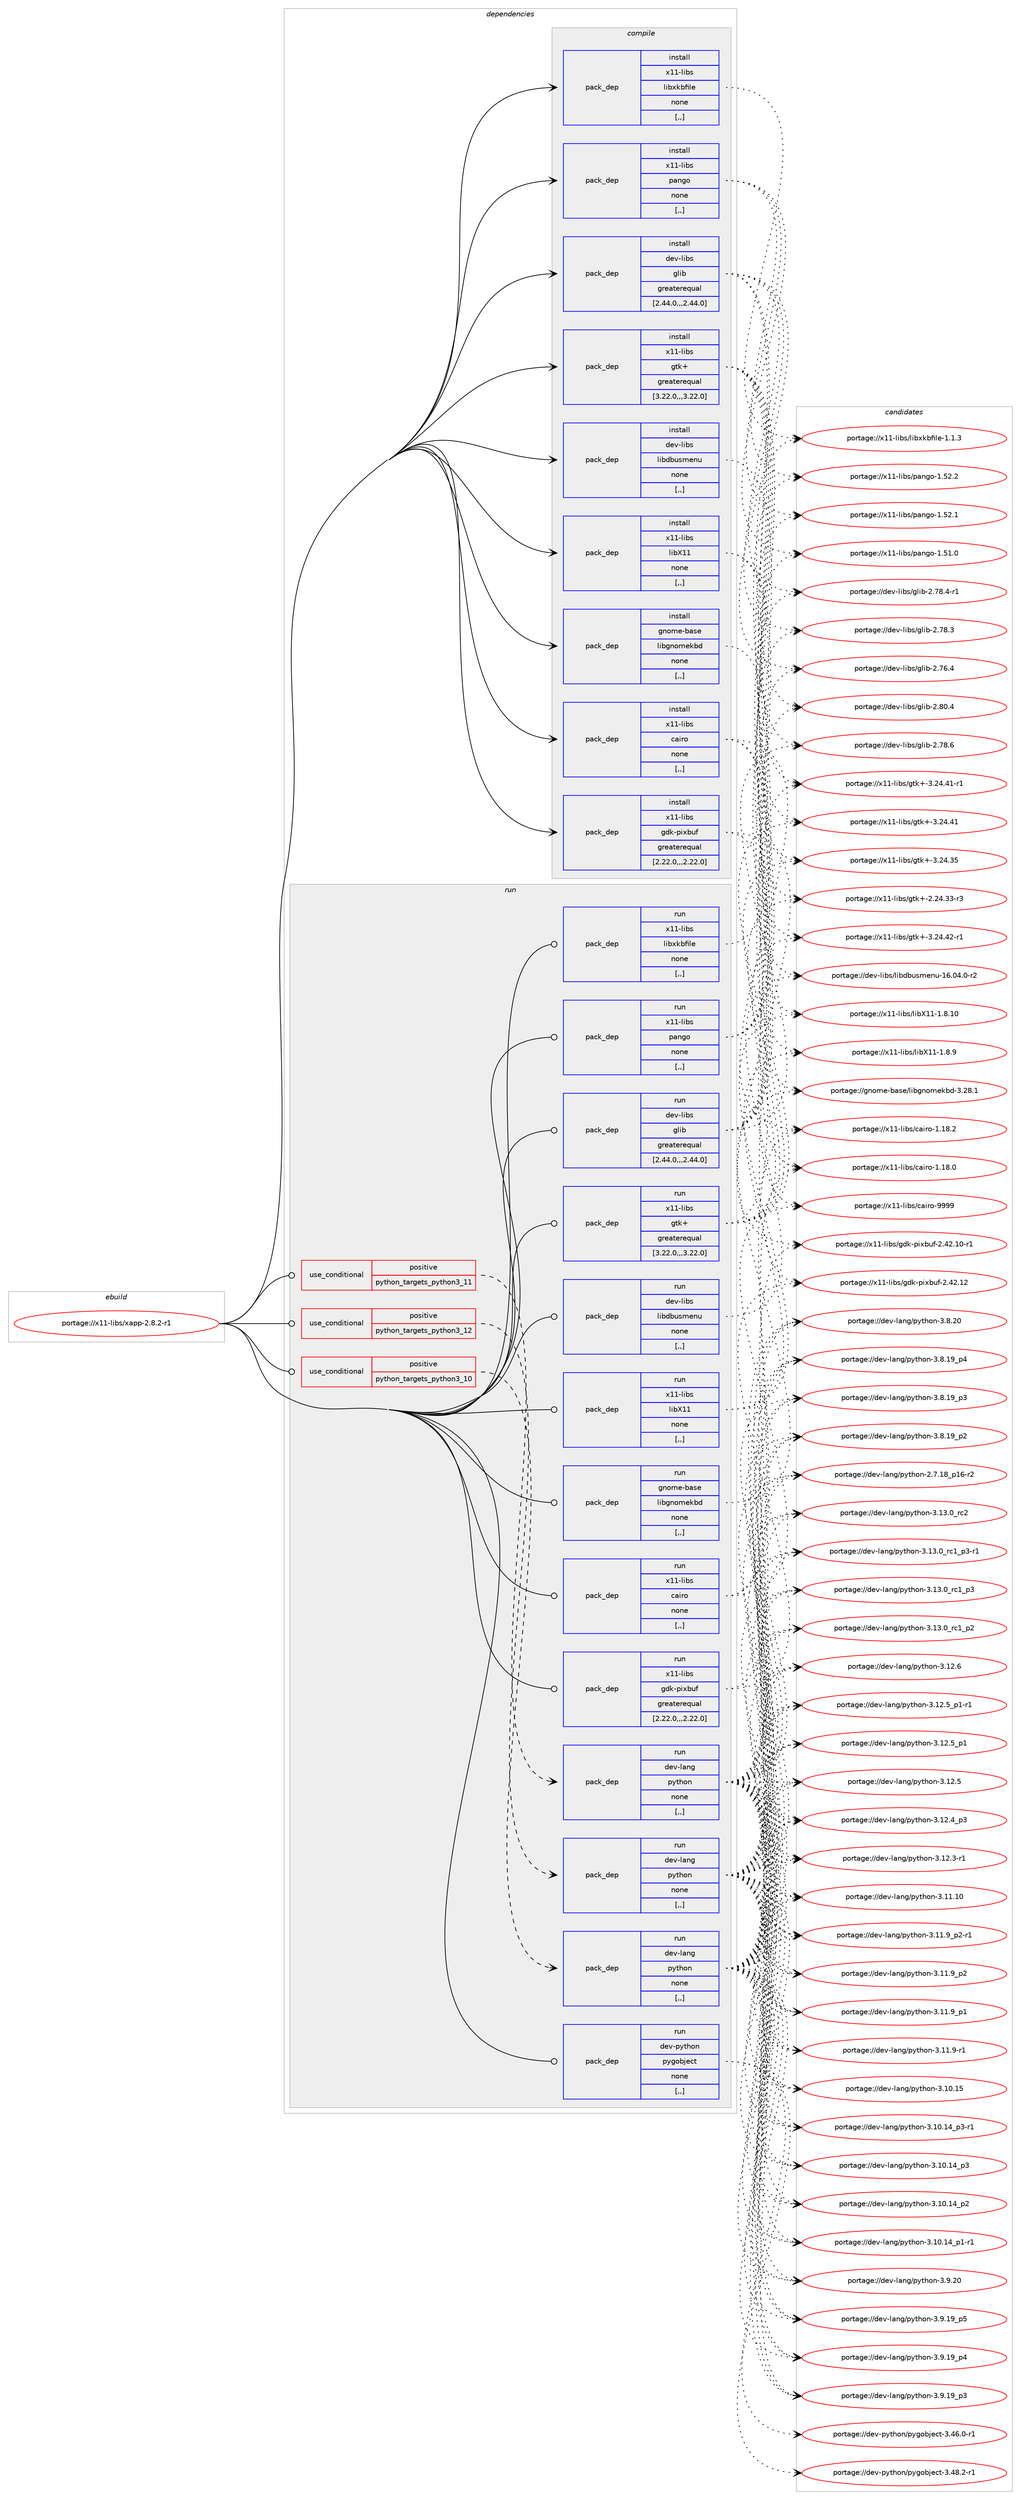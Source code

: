 digraph prolog {

# *************
# Graph options
# *************

newrank=true;
concentrate=true;
compound=true;
graph [rankdir=LR,fontname=Helvetica,fontsize=10,ranksep=1.5];#, ranksep=2.5, nodesep=0.2];
edge  [arrowhead=vee];
node  [fontname=Helvetica,fontsize=10];

# **********
# The ebuild
# **********

subgraph cluster_leftcol {
color=gray;
label=<<i>ebuild</i>>;
id [label="portage://x11-libs/xapp-2.8.2-r1", color=red, width=4, href="../x11-libs/xapp-2.8.2-r1.svg"];
}

# ****************
# The dependencies
# ****************

subgraph cluster_midcol {
color=gray;
label=<<i>dependencies</i>>;
subgraph cluster_compile {
fillcolor="#eeeeee";
style=filled;
label=<<i>compile</i>>;
subgraph pack707937 {
dependency971801 [label=<<TABLE BORDER="0" CELLBORDER="1" CELLSPACING="0" CELLPADDING="4" WIDTH="220"><TR><TD ROWSPAN="6" CELLPADDING="30">pack_dep</TD></TR><TR><TD WIDTH="110">install</TD></TR><TR><TD>dev-libs</TD></TR><TR><TD>glib</TD></TR><TR><TD>greaterequal</TD></TR><TR><TD>[2.44.0,,,2.44.0]</TD></TR></TABLE>>, shape=none, color=blue];
}
id:e -> dependency971801:w [weight=20,style="solid",arrowhead="vee"];
subgraph pack707938 {
dependency971802 [label=<<TABLE BORDER="0" CELLBORDER="1" CELLSPACING="0" CELLPADDING="4" WIDTH="220"><TR><TD ROWSPAN="6" CELLPADDING="30">pack_dep</TD></TR><TR><TD WIDTH="110">install</TD></TR><TR><TD>dev-libs</TD></TR><TR><TD>libdbusmenu</TD></TR><TR><TD>none</TD></TR><TR><TD>[,,]</TD></TR></TABLE>>, shape=none, color=blue];
}
id:e -> dependency971802:w [weight=20,style="solid",arrowhead="vee"];
subgraph pack707939 {
dependency971803 [label=<<TABLE BORDER="0" CELLBORDER="1" CELLSPACING="0" CELLPADDING="4" WIDTH="220"><TR><TD ROWSPAN="6" CELLPADDING="30">pack_dep</TD></TR><TR><TD WIDTH="110">install</TD></TR><TR><TD>gnome-base</TD></TR><TR><TD>libgnomekbd</TD></TR><TR><TD>none</TD></TR><TR><TD>[,,]</TD></TR></TABLE>>, shape=none, color=blue];
}
id:e -> dependency971803:w [weight=20,style="solid",arrowhead="vee"];
subgraph pack707940 {
dependency971804 [label=<<TABLE BORDER="0" CELLBORDER="1" CELLSPACING="0" CELLPADDING="4" WIDTH="220"><TR><TD ROWSPAN="6" CELLPADDING="30">pack_dep</TD></TR><TR><TD WIDTH="110">install</TD></TR><TR><TD>x11-libs</TD></TR><TR><TD>cairo</TD></TR><TR><TD>none</TD></TR><TR><TD>[,,]</TD></TR></TABLE>>, shape=none, color=blue];
}
id:e -> dependency971804:w [weight=20,style="solid",arrowhead="vee"];
subgraph pack707941 {
dependency971805 [label=<<TABLE BORDER="0" CELLBORDER="1" CELLSPACING="0" CELLPADDING="4" WIDTH="220"><TR><TD ROWSPAN="6" CELLPADDING="30">pack_dep</TD></TR><TR><TD WIDTH="110">install</TD></TR><TR><TD>x11-libs</TD></TR><TR><TD>gdk-pixbuf</TD></TR><TR><TD>greaterequal</TD></TR><TR><TD>[2.22.0,,,2.22.0]</TD></TR></TABLE>>, shape=none, color=blue];
}
id:e -> dependency971805:w [weight=20,style="solid",arrowhead="vee"];
subgraph pack707942 {
dependency971806 [label=<<TABLE BORDER="0" CELLBORDER="1" CELLSPACING="0" CELLPADDING="4" WIDTH="220"><TR><TD ROWSPAN="6" CELLPADDING="30">pack_dep</TD></TR><TR><TD WIDTH="110">install</TD></TR><TR><TD>x11-libs</TD></TR><TR><TD>gtk+</TD></TR><TR><TD>greaterequal</TD></TR><TR><TD>[3.22.0,,,3.22.0]</TD></TR></TABLE>>, shape=none, color=blue];
}
id:e -> dependency971806:w [weight=20,style="solid",arrowhead="vee"];
subgraph pack707943 {
dependency971807 [label=<<TABLE BORDER="0" CELLBORDER="1" CELLSPACING="0" CELLPADDING="4" WIDTH="220"><TR><TD ROWSPAN="6" CELLPADDING="30">pack_dep</TD></TR><TR><TD WIDTH="110">install</TD></TR><TR><TD>x11-libs</TD></TR><TR><TD>libX11</TD></TR><TR><TD>none</TD></TR><TR><TD>[,,]</TD></TR></TABLE>>, shape=none, color=blue];
}
id:e -> dependency971807:w [weight=20,style="solid",arrowhead="vee"];
subgraph pack707944 {
dependency971808 [label=<<TABLE BORDER="0" CELLBORDER="1" CELLSPACING="0" CELLPADDING="4" WIDTH="220"><TR><TD ROWSPAN="6" CELLPADDING="30">pack_dep</TD></TR><TR><TD WIDTH="110">install</TD></TR><TR><TD>x11-libs</TD></TR><TR><TD>libxkbfile</TD></TR><TR><TD>none</TD></TR><TR><TD>[,,]</TD></TR></TABLE>>, shape=none, color=blue];
}
id:e -> dependency971808:w [weight=20,style="solid",arrowhead="vee"];
subgraph pack707945 {
dependency971809 [label=<<TABLE BORDER="0" CELLBORDER="1" CELLSPACING="0" CELLPADDING="4" WIDTH="220"><TR><TD ROWSPAN="6" CELLPADDING="30">pack_dep</TD></TR><TR><TD WIDTH="110">install</TD></TR><TR><TD>x11-libs</TD></TR><TR><TD>pango</TD></TR><TR><TD>none</TD></TR><TR><TD>[,,]</TD></TR></TABLE>>, shape=none, color=blue];
}
id:e -> dependency971809:w [weight=20,style="solid",arrowhead="vee"];
}
subgraph cluster_compileandrun {
fillcolor="#eeeeee";
style=filled;
label=<<i>compile and run</i>>;
}
subgraph cluster_run {
fillcolor="#eeeeee";
style=filled;
label=<<i>run</i>>;
subgraph cond256737 {
dependency971810 [label=<<TABLE BORDER="0" CELLBORDER="1" CELLSPACING="0" CELLPADDING="4"><TR><TD ROWSPAN="3" CELLPADDING="10">use_conditional</TD></TR><TR><TD>positive</TD></TR><TR><TD>python_targets_python3_10</TD></TR></TABLE>>, shape=none, color=red];
subgraph pack707946 {
dependency971811 [label=<<TABLE BORDER="0" CELLBORDER="1" CELLSPACING="0" CELLPADDING="4" WIDTH="220"><TR><TD ROWSPAN="6" CELLPADDING="30">pack_dep</TD></TR><TR><TD WIDTH="110">run</TD></TR><TR><TD>dev-lang</TD></TR><TR><TD>python</TD></TR><TR><TD>none</TD></TR><TR><TD>[,,]</TD></TR></TABLE>>, shape=none, color=blue];
}
dependency971810:e -> dependency971811:w [weight=20,style="dashed",arrowhead="vee"];
}
id:e -> dependency971810:w [weight=20,style="solid",arrowhead="odot"];
subgraph cond256738 {
dependency971812 [label=<<TABLE BORDER="0" CELLBORDER="1" CELLSPACING="0" CELLPADDING="4"><TR><TD ROWSPAN="3" CELLPADDING="10">use_conditional</TD></TR><TR><TD>positive</TD></TR><TR><TD>python_targets_python3_11</TD></TR></TABLE>>, shape=none, color=red];
subgraph pack707947 {
dependency971813 [label=<<TABLE BORDER="0" CELLBORDER="1" CELLSPACING="0" CELLPADDING="4" WIDTH="220"><TR><TD ROWSPAN="6" CELLPADDING="30">pack_dep</TD></TR><TR><TD WIDTH="110">run</TD></TR><TR><TD>dev-lang</TD></TR><TR><TD>python</TD></TR><TR><TD>none</TD></TR><TR><TD>[,,]</TD></TR></TABLE>>, shape=none, color=blue];
}
dependency971812:e -> dependency971813:w [weight=20,style="dashed",arrowhead="vee"];
}
id:e -> dependency971812:w [weight=20,style="solid",arrowhead="odot"];
subgraph cond256739 {
dependency971814 [label=<<TABLE BORDER="0" CELLBORDER="1" CELLSPACING="0" CELLPADDING="4"><TR><TD ROWSPAN="3" CELLPADDING="10">use_conditional</TD></TR><TR><TD>positive</TD></TR><TR><TD>python_targets_python3_12</TD></TR></TABLE>>, shape=none, color=red];
subgraph pack707948 {
dependency971815 [label=<<TABLE BORDER="0" CELLBORDER="1" CELLSPACING="0" CELLPADDING="4" WIDTH="220"><TR><TD ROWSPAN="6" CELLPADDING="30">pack_dep</TD></TR><TR><TD WIDTH="110">run</TD></TR><TR><TD>dev-lang</TD></TR><TR><TD>python</TD></TR><TR><TD>none</TD></TR><TR><TD>[,,]</TD></TR></TABLE>>, shape=none, color=blue];
}
dependency971814:e -> dependency971815:w [weight=20,style="dashed",arrowhead="vee"];
}
id:e -> dependency971814:w [weight=20,style="solid",arrowhead="odot"];
subgraph pack707949 {
dependency971816 [label=<<TABLE BORDER="0" CELLBORDER="1" CELLSPACING="0" CELLPADDING="4" WIDTH="220"><TR><TD ROWSPAN="6" CELLPADDING="30">pack_dep</TD></TR><TR><TD WIDTH="110">run</TD></TR><TR><TD>dev-libs</TD></TR><TR><TD>glib</TD></TR><TR><TD>greaterequal</TD></TR><TR><TD>[2.44.0,,,2.44.0]</TD></TR></TABLE>>, shape=none, color=blue];
}
id:e -> dependency971816:w [weight=20,style="solid",arrowhead="odot"];
subgraph pack707950 {
dependency971817 [label=<<TABLE BORDER="0" CELLBORDER="1" CELLSPACING="0" CELLPADDING="4" WIDTH="220"><TR><TD ROWSPAN="6" CELLPADDING="30">pack_dep</TD></TR><TR><TD WIDTH="110">run</TD></TR><TR><TD>dev-libs</TD></TR><TR><TD>libdbusmenu</TD></TR><TR><TD>none</TD></TR><TR><TD>[,,]</TD></TR></TABLE>>, shape=none, color=blue];
}
id:e -> dependency971817:w [weight=20,style="solid",arrowhead="odot"];
subgraph pack707951 {
dependency971818 [label=<<TABLE BORDER="0" CELLBORDER="1" CELLSPACING="0" CELLPADDING="4" WIDTH="220"><TR><TD ROWSPAN="6" CELLPADDING="30">pack_dep</TD></TR><TR><TD WIDTH="110">run</TD></TR><TR><TD>dev-python</TD></TR><TR><TD>pygobject</TD></TR><TR><TD>none</TD></TR><TR><TD>[,,]</TD></TR></TABLE>>, shape=none, color=blue];
}
id:e -> dependency971818:w [weight=20,style="solid",arrowhead="odot"];
subgraph pack707952 {
dependency971819 [label=<<TABLE BORDER="0" CELLBORDER="1" CELLSPACING="0" CELLPADDING="4" WIDTH="220"><TR><TD ROWSPAN="6" CELLPADDING="30">pack_dep</TD></TR><TR><TD WIDTH="110">run</TD></TR><TR><TD>gnome-base</TD></TR><TR><TD>libgnomekbd</TD></TR><TR><TD>none</TD></TR><TR><TD>[,,]</TD></TR></TABLE>>, shape=none, color=blue];
}
id:e -> dependency971819:w [weight=20,style="solid",arrowhead="odot"];
subgraph pack707953 {
dependency971820 [label=<<TABLE BORDER="0" CELLBORDER="1" CELLSPACING="0" CELLPADDING="4" WIDTH="220"><TR><TD ROWSPAN="6" CELLPADDING="30">pack_dep</TD></TR><TR><TD WIDTH="110">run</TD></TR><TR><TD>x11-libs</TD></TR><TR><TD>cairo</TD></TR><TR><TD>none</TD></TR><TR><TD>[,,]</TD></TR></TABLE>>, shape=none, color=blue];
}
id:e -> dependency971820:w [weight=20,style="solid",arrowhead="odot"];
subgraph pack707954 {
dependency971821 [label=<<TABLE BORDER="0" CELLBORDER="1" CELLSPACING="0" CELLPADDING="4" WIDTH="220"><TR><TD ROWSPAN="6" CELLPADDING="30">pack_dep</TD></TR><TR><TD WIDTH="110">run</TD></TR><TR><TD>x11-libs</TD></TR><TR><TD>gdk-pixbuf</TD></TR><TR><TD>greaterequal</TD></TR><TR><TD>[2.22.0,,,2.22.0]</TD></TR></TABLE>>, shape=none, color=blue];
}
id:e -> dependency971821:w [weight=20,style="solid",arrowhead="odot"];
subgraph pack707955 {
dependency971822 [label=<<TABLE BORDER="0" CELLBORDER="1" CELLSPACING="0" CELLPADDING="4" WIDTH="220"><TR><TD ROWSPAN="6" CELLPADDING="30">pack_dep</TD></TR><TR><TD WIDTH="110">run</TD></TR><TR><TD>x11-libs</TD></TR><TR><TD>gtk+</TD></TR><TR><TD>greaterequal</TD></TR><TR><TD>[3.22.0,,,3.22.0]</TD></TR></TABLE>>, shape=none, color=blue];
}
id:e -> dependency971822:w [weight=20,style="solid",arrowhead="odot"];
subgraph pack707956 {
dependency971823 [label=<<TABLE BORDER="0" CELLBORDER="1" CELLSPACING="0" CELLPADDING="4" WIDTH="220"><TR><TD ROWSPAN="6" CELLPADDING="30">pack_dep</TD></TR><TR><TD WIDTH="110">run</TD></TR><TR><TD>x11-libs</TD></TR><TR><TD>libX11</TD></TR><TR><TD>none</TD></TR><TR><TD>[,,]</TD></TR></TABLE>>, shape=none, color=blue];
}
id:e -> dependency971823:w [weight=20,style="solid",arrowhead="odot"];
subgraph pack707957 {
dependency971824 [label=<<TABLE BORDER="0" CELLBORDER="1" CELLSPACING="0" CELLPADDING="4" WIDTH="220"><TR><TD ROWSPAN="6" CELLPADDING="30">pack_dep</TD></TR><TR><TD WIDTH="110">run</TD></TR><TR><TD>x11-libs</TD></TR><TR><TD>libxkbfile</TD></TR><TR><TD>none</TD></TR><TR><TD>[,,]</TD></TR></TABLE>>, shape=none, color=blue];
}
id:e -> dependency971824:w [weight=20,style="solid",arrowhead="odot"];
subgraph pack707958 {
dependency971825 [label=<<TABLE BORDER="0" CELLBORDER="1" CELLSPACING="0" CELLPADDING="4" WIDTH="220"><TR><TD ROWSPAN="6" CELLPADDING="30">pack_dep</TD></TR><TR><TD WIDTH="110">run</TD></TR><TR><TD>x11-libs</TD></TR><TR><TD>pango</TD></TR><TR><TD>none</TD></TR><TR><TD>[,,]</TD></TR></TABLE>>, shape=none, color=blue];
}
id:e -> dependency971825:w [weight=20,style="solid",arrowhead="odot"];
}
}

# **************
# The candidates
# **************

subgraph cluster_choices {
rank=same;
color=gray;
label=<<i>candidates</i>>;

subgraph choice707937 {
color=black;
nodesep=1;
choice1001011184510810598115471031081059845504656484652 [label="portage://dev-libs/glib-2.80.4", color=red, width=4,href="../dev-libs/glib-2.80.4.svg"];
choice1001011184510810598115471031081059845504655564654 [label="portage://dev-libs/glib-2.78.6", color=red, width=4,href="../dev-libs/glib-2.78.6.svg"];
choice10010111845108105981154710310810598455046555646524511449 [label="portage://dev-libs/glib-2.78.4-r1", color=red, width=4,href="../dev-libs/glib-2.78.4-r1.svg"];
choice1001011184510810598115471031081059845504655564651 [label="portage://dev-libs/glib-2.78.3", color=red, width=4,href="../dev-libs/glib-2.78.3.svg"];
choice1001011184510810598115471031081059845504655544652 [label="portage://dev-libs/glib-2.76.4", color=red, width=4,href="../dev-libs/glib-2.76.4.svg"];
dependency971801:e -> choice1001011184510810598115471031081059845504656484652:w [style=dotted,weight="100"];
dependency971801:e -> choice1001011184510810598115471031081059845504655564654:w [style=dotted,weight="100"];
dependency971801:e -> choice10010111845108105981154710310810598455046555646524511449:w [style=dotted,weight="100"];
dependency971801:e -> choice1001011184510810598115471031081059845504655564651:w [style=dotted,weight="100"];
dependency971801:e -> choice1001011184510810598115471031081059845504655544652:w [style=dotted,weight="100"];
}
subgraph choice707938 {
color=black;
nodesep=1;
choice100101118451081059811547108105981009811711510910111011745495446485246484511450 [label="portage://dev-libs/libdbusmenu-16.04.0-r2", color=red, width=4,href="../dev-libs/libdbusmenu-16.04.0-r2.svg"];
dependency971802:e -> choice100101118451081059811547108105981009811711510910111011745495446485246484511450:w [style=dotted,weight="100"];
}
subgraph choice707939 {
color=black;
nodesep=1;
choice10311011110910145989711510147108105981031101111091011079810045514650564649 [label="portage://gnome-base/libgnomekbd-3.28.1", color=red, width=4,href="../gnome-base/libgnomekbd-3.28.1.svg"];
dependency971803:e -> choice10311011110910145989711510147108105981031101111091011079810045514650564649:w [style=dotted,weight="100"];
}
subgraph choice707940 {
color=black;
nodesep=1;
choice120494945108105981154799971051141114557575757 [label="portage://x11-libs/cairo-9999", color=red, width=4,href="../x11-libs/cairo-9999.svg"];
choice1204949451081059811547999710511411145494649564650 [label="portage://x11-libs/cairo-1.18.2", color=red, width=4,href="../x11-libs/cairo-1.18.2.svg"];
choice1204949451081059811547999710511411145494649564648 [label="portage://x11-libs/cairo-1.18.0", color=red, width=4,href="../x11-libs/cairo-1.18.0.svg"];
dependency971804:e -> choice120494945108105981154799971051141114557575757:w [style=dotted,weight="100"];
dependency971804:e -> choice1204949451081059811547999710511411145494649564650:w [style=dotted,weight="100"];
dependency971804:e -> choice1204949451081059811547999710511411145494649564648:w [style=dotted,weight="100"];
}
subgraph choice707941 {
color=black;
nodesep=1;
choice120494945108105981154710310010745112105120981171024550465250464950 [label="portage://x11-libs/gdk-pixbuf-2.42.12", color=red, width=4,href="../x11-libs/gdk-pixbuf-2.42.12.svg"];
choice1204949451081059811547103100107451121051209811710245504652504649484511449 [label="portage://x11-libs/gdk-pixbuf-2.42.10-r1", color=red, width=4,href="../x11-libs/gdk-pixbuf-2.42.10-r1.svg"];
dependency971805:e -> choice120494945108105981154710310010745112105120981171024550465250464950:w [style=dotted,weight="100"];
dependency971805:e -> choice1204949451081059811547103100107451121051209811710245504652504649484511449:w [style=dotted,weight="100"];
}
subgraph choice707942 {
color=black;
nodesep=1;
choice12049494510810598115471031161074345514650524652504511449 [label="portage://x11-libs/gtk+-3.24.42-r1", color=red, width=4,href="../x11-libs/gtk+-3.24.42-r1.svg"];
choice12049494510810598115471031161074345514650524652494511449 [label="portage://x11-libs/gtk+-3.24.41-r1", color=red, width=4,href="../x11-libs/gtk+-3.24.41-r1.svg"];
choice1204949451081059811547103116107434551465052465249 [label="portage://x11-libs/gtk+-3.24.41", color=red, width=4,href="../x11-libs/gtk+-3.24.41.svg"];
choice1204949451081059811547103116107434551465052465153 [label="portage://x11-libs/gtk+-3.24.35", color=red, width=4,href="../x11-libs/gtk+-3.24.35.svg"];
choice12049494510810598115471031161074345504650524651514511451 [label="portage://x11-libs/gtk+-2.24.33-r3", color=red, width=4,href="../x11-libs/gtk+-2.24.33-r3.svg"];
dependency971806:e -> choice12049494510810598115471031161074345514650524652504511449:w [style=dotted,weight="100"];
dependency971806:e -> choice12049494510810598115471031161074345514650524652494511449:w [style=dotted,weight="100"];
dependency971806:e -> choice1204949451081059811547103116107434551465052465249:w [style=dotted,weight="100"];
dependency971806:e -> choice1204949451081059811547103116107434551465052465153:w [style=dotted,weight="100"];
dependency971806:e -> choice12049494510810598115471031161074345504650524651514511451:w [style=dotted,weight="100"];
}
subgraph choice707943 {
color=black;
nodesep=1;
choice12049494510810598115471081059888494945494656464948 [label="portage://x11-libs/libX11-1.8.10", color=red, width=4,href="../x11-libs/libX11-1.8.10.svg"];
choice120494945108105981154710810598884949454946564657 [label="portage://x11-libs/libX11-1.8.9", color=red, width=4,href="../x11-libs/libX11-1.8.9.svg"];
dependency971807:e -> choice12049494510810598115471081059888494945494656464948:w [style=dotted,weight="100"];
dependency971807:e -> choice120494945108105981154710810598884949454946564657:w [style=dotted,weight="100"];
}
subgraph choice707944 {
color=black;
nodesep=1;
choice12049494510810598115471081059812010798102105108101454946494651 [label="portage://x11-libs/libxkbfile-1.1.3", color=red, width=4,href="../x11-libs/libxkbfile-1.1.3.svg"];
dependency971808:e -> choice12049494510810598115471081059812010798102105108101454946494651:w [style=dotted,weight="100"];
}
subgraph choice707945 {
color=black;
nodesep=1;
choice12049494510810598115471129711010311145494653504650 [label="portage://x11-libs/pango-1.52.2", color=red, width=4,href="../x11-libs/pango-1.52.2.svg"];
choice12049494510810598115471129711010311145494653504649 [label="portage://x11-libs/pango-1.52.1", color=red, width=4,href="../x11-libs/pango-1.52.1.svg"];
choice12049494510810598115471129711010311145494653494648 [label="portage://x11-libs/pango-1.51.0", color=red, width=4,href="../x11-libs/pango-1.51.0.svg"];
dependency971809:e -> choice12049494510810598115471129711010311145494653504650:w [style=dotted,weight="100"];
dependency971809:e -> choice12049494510810598115471129711010311145494653504649:w [style=dotted,weight="100"];
dependency971809:e -> choice12049494510810598115471129711010311145494653494648:w [style=dotted,weight="100"];
}
subgraph choice707946 {
color=black;
nodesep=1;
choice10010111845108971101034711212111610411111045514649514648951149950 [label="portage://dev-lang/python-3.13.0_rc2", color=red, width=4,href="../dev-lang/python-3.13.0_rc2.svg"];
choice1001011184510897110103471121211161041111104551464951464895114994995112514511449 [label="portage://dev-lang/python-3.13.0_rc1_p3-r1", color=red, width=4,href="../dev-lang/python-3.13.0_rc1_p3-r1.svg"];
choice100101118451089711010347112121116104111110455146495146489511499499511251 [label="portage://dev-lang/python-3.13.0_rc1_p3", color=red, width=4,href="../dev-lang/python-3.13.0_rc1_p3.svg"];
choice100101118451089711010347112121116104111110455146495146489511499499511250 [label="portage://dev-lang/python-3.13.0_rc1_p2", color=red, width=4,href="../dev-lang/python-3.13.0_rc1_p2.svg"];
choice10010111845108971101034711212111610411111045514649504654 [label="portage://dev-lang/python-3.12.6", color=red, width=4,href="../dev-lang/python-3.12.6.svg"];
choice1001011184510897110103471121211161041111104551464950465395112494511449 [label="portage://dev-lang/python-3.12.5_p1-r1", color=red, width=4,href="../dev-lang/python-3.12.5_p1-r1.svg"];
choice100101118451089711010347112121116104111110455146495046539511249 [label="portage://dev-lang/python-3.12.5_p1", color=red, width=4,href="../dev-lang/python-3.12.5_p1.svg"];
choice10010111845108971101034711212111610411111045514649504653 [label="portage://dev-lang/python-3.12.5", color=red, width=4,href="../dev-lang/python-3.12.5.svg"];
choice100101118451089711010347112121116104111110455146495046529511251 [label="portage://dev-lang/python-3.12.4_p3", color=red, width=4,href="../dev-lang/python-3.12.4_p3.svg"];
choice100101118451089711010347112121116104111110455146495046514511449 [label="portage://dev-lang/python-3.12.3-r1", color=red, width=4,href="../dev-lang/python-3.12.3-r1.svg"];
choice1001011184510897110103471121211161041111104551464949464948 [label="portage://dev-lang/python-3.11.10", color=red, width=4,href="../dev-lang/python-3.11.10.svg"];
choice1001011184510897110103471121211161041111104551464949465795112504511449 [label="portage://dev-lang/python-3.11.9_p2-r1", color=red, width=4,href="../dev-lang/python-3.11.9_p2-r1.svg"];
choice100101118451089711010347112121116104111110455146494946579511250 [label="portage://dev-lang/python-3.11.9_p2", color=red, width=4,href="../dev-lang/python-3.11.9_p2.svg"];
choice100101118451089711010347112121116104111110455146494946579511249 [label="portage://dev-lang/python-3.11.9_p1", color=red, width=4,href="../dev-lang/python-3.11.9_p1.svg"];
choice100101118451089711010347112121116104111110455146494946574511449 [label="portage://dev-lang/python-3.11.9-r1", color=red, width=4,href="../dev-lang/python-3.11.9-r1.svg"];
choice1001011184510897110103471121211161041111104551464948464953 [label="portage://dev-lang/python-3.10.15", color=red, width=4,href="../dev-lang/python-3.10.15.svg"];
choice100101118451089711010347112121116104111110455146494846495295112514511449 [label="portage://dev-lang/python-3.10.14_p3-r1", color=red, width=4,href="../dev-lang/python-3.10.14_p3-r1.svg"];
choice10010111845108971101034711212111610411111045514649484649529511251 [label="portage://dev-lang/python-3.10.14_p3", color=red, width=4,href="../dev-lang/python-3.10.14_p3.svg"];
choice10010111845108971101034711212111610411111045514649484649529511250 [label="portage://dev-lang/python-3.10.14_p2", color=red, width=4,href="../dev-lang/python-3.10.14_p2.svg"];
choice100101118451089711010347112121116104111110455146494846495295112494511449 [label="portage://dev-lang/python-3.10.14_p1-r1", color=red, width=4,href="../dev-lang/python-3.10.14_p1-r1.svg"];
choice10010111845108971101034711212111610411111045514657465048 [label="portage://dev-lang/python-3.9.20", color=red, width=4,href="../dev-lang/python-3.9.20.svg"];
choice100101118451089711010347112121116104111110455146574649579511253 [label="portage://dev-lang/python-3.9.19_p5", color=red, width=4,href="../dev-lang/python-3.9.19_p5.svg"];
choice100101118451089711010347112121116104111110455146574649579511252 [label="portage://dev-lang/python-3.9.19_p4", color=red, width=4,href="../dev-lang/python-3.9.19_p4.svg"];
choice100101118451089711010347112121116104111110455146574649579511251 [label="portage://dev-lang/python-3.9.19_p3", color=red, width=4,href="../dev-lang/python-3.9.19_p3.svg"];
choice10010111845108971101034711212111610411111045514656465048 [label="portage://dev-lang/python-3.8.20", color=red, width=4,href="../dev-lang/python-3.8.20.svg"];
choice100101118451089711010347112121116104111110455146564649579511252 [label="portage://dev-lang/python-3.8.19_p4", color=red, width=4,href="../dev-lang/python-3.8.19_p4.svg"];
choice100101118451089711010347112121116104111110455146564649579511251 [label="portage://dev-lang/python-3.8.19_p3", color=red, width=4,href="../dev-lang/python-3.8.19_p3.svg"];
choice100101118451089711010347112121116104111110455146564649579511250 [label="portage://dev-lang/python-3.8.19_p2", color=red, width=4,href="../dev-lang/python-3.8.19_p2.svg"];
choice100101118451089711010347112121116104111110455046554649569511249544511450 [label="portage://dev-lang/python-2.7.18_p16-r2", color=red, width=4,href="../dev-lang/python-2.7.18_p16-r2.svg"];
dependency971811:e -> choice10010111845108971101034711212111610411111045514649514648951149950:w [style=dotted,weight="100"];
dependency971811:e -> choice1001011184510897110103471121211161041111104551464951464895114994995112514511449:w [style=dotted,weight="100"];
dependency971811:e -> choice100101118451089711010347112121116104111110455146495146489511499499511251:w [style=dotted,weight="100"];
dependency971811:e -> choice100101118451089711010347112121116104111110455146495146489511499499511250:w [style=dotted,weight="100"];
dependency971811:e -> choice10010111845108971101034711212111610411111045514649504654:w [style=dotted,weight="100"];
dependency971811:e -> choice1001011184510897110103471121211161041111104551464950465395112494511449:w [style=dotted,weight="100"];
dependency971811:e -> choice100101118451089711010347112121116104111110455146495046539511249:w [style=dotted,weight="100"];
dependency971811:e -> choice10010111845108971101034711212111610411111045514649504653:w [style=dotted,weight="100"];
dependency971811:e -> choice100101118451089711010347112121116104111110455146495046529511251:w [style=dotted,weight="100"];
dependency971811:e -> choice100101118451089711010347112121116104111110455146495046514511449:w [style=dotted,weight="100"];
dependency971811:e -> choice1001011184510897110103471121211161041111104551464949464948:w [style=dotted,weight="100"];
dependency971811:e -> choice1001011184510897110103471121211161041111104551464949465795112504511449:w [style=dotted,weight="100"];
dependency971811:e -> choice100101118451089711010347112121116104111110455146494946579511250:w [style=dotted,weight="100"];
dependency971811:e -> choice100101118451089711010347112121116104111110455146494946579511249:w [style=dotted,weight="100"];
dependency971811:e -> choice100101118451089711010347112121116104111110455146494946574511449:w [style=dotted,weight="100"];
dependency971811:e -> choice1001011184510897110103471121211161041111104551464948464953:w [style=dotted,weight="100"];
dependency971811:e -> choice100101118451089711010347112121116104111110455146494846495295112514511449:w [style=dotted,weight="100"];
dependency971811:e -> choice10010111845108971101034711212111610411111045514649484649529511251:w [style=dotted,weight="100"];
dependency971811:e -> choice10010111845108971101034711212111610411111045514649484649529511250:w [style=dotted,weight="100"];
dependency971811:e -> choice100101118451089711010347112121116104111110455146494846495295112494511449:w [style=dotted,weight="100"];
dependency971811:e -> choice10010111845108971101034711212111610411111045514657465048:w [style=dotted,weight="100"];
dependency971811:e -> choice100101118451089711010347112121116104111110455146574649579511253:w [style=dotted,weight="100"];
dependency971811:e -> choice100101118451089711010347112121116104111110455146574649579511252:w [style=dotted,weight="100"];
dependency971811:e -> choice100101118451089711010347112121116104111110455146574649579511251:w [style=dotted,weight="100"];
dependency971811:e -> choice10010111845108971101034711212111610411111045514656465048:w [style=dotted,weight="100"];
dependency971811:e -> choice100101118451089711010347112121116104111110455146564649579511252:w [style=dotted,weight="100"];
dependency971811:e -> choice100101118451089711010347112121116104111110455146564649579511251:w [style=dotted,weight="100"];
dependency971811:e -> choice100101118451089711010347112121116104111110455146564649579511250:w [style=dotted,weight="100"];
dependency971811:e -> choice100101118451089711010347112121116104111110455046554649569511249544511450:w [style=dotted,weight="100"];
}
subgraph choice707947 {
color=black;
nodesep=1;
choice10010111845108971101034711212111610411111045514649514648951149950 [label="portage://dev-lang/python-3.13.0_rc2", color=red, width=4,href="../dev-lang/python-3.13.0_rc2.svg"];
choice1001011184510897110103471121211161041111104551464951464895114994995112514511449 [label="portage://dev-lang/python-3.13.0_rc1_p3-r1", color=red, width=4,href="../dev-lang/python-3.13.0_rc1_p3-r1.svg"];
choice100101118451089711010347112121116104111110455146495146489511499499511251 [label="portage://dev-lang/python-3.13.0_rc1_p3", color=red, width=4,href="../dev-lang/python-3.13.0_rc1_p3.svg"];
choice100101118451089711010347112121116104111110455146495146489511499499511250 [label="portage://dev-lang/python-3.13.0_rc1_p2", color=red, width=4,href="../dev-lang/python-3.13.0_rc1_p2.svg"];
choice10010111845108971101034711212111610411111045514649504654 [label="portage://dev-lang/python-3.12.6", color=red, width=4,href="../dev-lang/python-3.12.6.svg"];
choice1001011184510897110103471121211161041111104551464950465395112494511449 [label="portage://dev-lang/python-3.12.5_p1-r1", color=red, width=4,href="../dev-lang/python-3.12.5_p1-r1.svg"];
choice100101118451089711010347112121116104111110455146495046539511249 [label="portage://dev-lang/python-3.12.5_p1", color=red, width=4,href="../dev-lang/python-3.12.5_p1.svg"];
choice10010111845108971101034711212111610411111045514649504653 [label="portage://dev-lang/python-3.12.5", color=red, width=4,href="../dev-lang/python-3.12.5.svg"];
choice100101118451089711010347112121116104111110455146495046529511251 [label="portage://dev-lang/python-3.12.4_p3", color=red, width=4,href="../dev-lang/python-3.12.4_p3.svg"];
choice100101118451089711010347112121116104111110455146495046514511449 [label="portage://dev-lang/python-3.12.3-r1", color=red, width=4,href="../dev-lang/python-3.12.3-r1.svg"];
choice1001011184510897110103471121211161041111104551464949464948 [label="portage://dev-lang/python-3.11.10", color=red, width=4,href="../dev-lang/python-3.11.10.svg"];
choice1001011184510897110103471121211161041111104551464949465795112504511449 [label="portage://dev-lang/python-3.11.9_p2-r1", color=red, width=4,href="../dev-lang/python-3.11.9_p2-r1.svg"];
choice100101118451089711010347112121116104111110455146494946579511250 [label="portage://dev-lang/python-3.11.9_p2", color=red, width=4,href="../dev-lang/python-3.11.9_p2.svg"];
choice100101118451089711010347112121116104111110455146494946579511249 [label="portage://dev-lang/python-3.11.9_p1", color=red, width=4,href="../dev-lang/python-3.11.9_p1.svg"];
choice100101118451089711010347112121116104111110455146494946574511449 [label="portage://dev-lang/python-3.11.9-r1", color=red, width=4,href="../dev-lang/python-3.11.9-r1.svg"];
choice1001011184510897110103471121211161041111104551464948464953 [label="portage://dev-lang/python-3.10.15", color=red, width=4,href="../dev-lang/python-3.10.15.svg"];
choice100101118451089711010347112121116104111110455146494846495295112514511449 [label="portage://dev-lang/python-3.10.14_p3-r1", color=red, width=4,href="../dev-lang/python-3.10.14_p3-r1.svg"];
choice10010111845108971101034711212111610411111045514649484649529511251 [label="portage://dev-lang/python-3.10.14_p3", color=red, width=4,href="../dev-lang/python-3.10.14_p3.svg"];
choice10010111845108971101034711212111610411111045514649484649529511250 [label="portage://dev-lang/python-3.10.14_p2", color=red, width=4,href="../dev-lang/python-3.10.14_p2.svg"];
choice100101118451089711010347112121116104111110455146494846495295112494511449 [label="portage://dev-lang/python-3.10.14_p1-r1", color=red, width=4,href="../dev-lang/python-3.10.14_p1-r1.svg"];
choice10010111845108971101034711212111610411111045514657465048 [label="portage://dev-lang/python-3.9.20", color=red, width=4,href="../dev-lang/python-3.9.20.svg"];
choice100101118451089711010347112121116104111110455146574649579511253 [label="portage://dev-lang/python-3.9.19_p5", color=red, width=4,href="../dev-lang/python-3.9.19_p5.svg"];
choice100101118451089711010347112121116104111110455146574649579511252 [label="portage://dev-lang/python-3.9.19_p4", color=red, width=4,href="../dev-lang/python-3.9.19_p4.svg"];
choice100101118451089711010347112121116104111110455146574649579511251 [label="portage://dev-lang/python-3.9.19_p3", color=red, width=4,href="../dev-lang/python-3.9.19_p3.svg"];
choice10010111845108971101034711212111610411111045514656465048 [label="portage://dev-lang/python-3.8.20", color=red, width=4,href="../dev-lang/python-3.8.20.svg"];
choice100101118451089711010347112121116104111110455146564649579511252 [label="portage://dev-lang/python-3.8.19_p4", color=red, width=4,href="../dev-lang/python-3.8.19_p4.svg"];
choice100101118451089711010347112121116104111110455146564649579511251 [label="portage://dev-lang/python-3.8.19_p3", color=red, width=4,href="../dev-lang/python-3.8.19_p3.svg"];
choice100101118451089711010347112121116104111110455146564649579511250 [label="portage://dev-lang/python-3.8.19_p2", color=red, width=4,href="../dev-lang/python-3.8.19_p2.svg"];
choice100101118451089711010347112121116104111110455046554649569511249544511450 [label="portage://dev-lang/python-2.7.18_p16-r2", color=red, width=4,href="../dev-lang/python-2.7.18_p16-r2.svg"];
dependency971813:e -> choice10010111845108971101034711212111610411111045514649514648951149950:w [style=dotted,weight="100"];
dependency971813:e -> choice1001011184510897110103471121211161041111104551464951464895114994995112514511449:w [style=dotted,weight="100"];
dependency971813:e -> choice100101118451089711010347112121116104111110455146495146489511499499511251:w [style=dotted,weight="100"];
dependency971813:e -> choice100101118451089711010347112121116104111110455146495146489511499499511250:w [style=dotted,weight="100"];
dependency971813:e -> choice10010111845108971101034711212111610411111045514649504654:w [style=dotted,weight="100"];
dependency971813:e -> choice1001011184510897110103471121211161041111104551464950465395112494511449:w [style=dotted,weight="100"];
dependency971813:e -> choice100101118451089711010347112121116104111110455146495046539511249:w [style=dotted,weight="100"];
dependency971813:e -> choice10010111845108971101034711212111610411111045514649504653:w [style=dotted,weight="100"];
dependency971813:e -> choice100101118451089711010347112121116104111110455146495046529511251:w [style=dotted,weight="100"];
dependency971813:e -> choice100101118451089711010347112121116104111110455146495046514511449:w [style=dotted,weight="100"];
dependency971813:e -> choice1001011184510897110103471121211161041111104551464949464948:w [style=dotted,weight="100"];
dependency971813:e -> choice1001011184510897110103471121211161041111104551464949465795112504511449:w [style=dotted,weight="100"];
dependency971813:e -> choice100101118451089711010347112121116104111110455146494946579511250:w [style=dotted,weight="100"];
dependency971813:e -> choice100101118451089711010347112121116104111110455146494946579511249:w [style=dotted,weight="100"];
dependency971813:e -> choice100101118451089711010347112121116104111110455146494946574511449:w [style=dotted,weight="100"];
dependency971813:e -> choice1001011184510897110103471121211161041111104551464948464953:w [style=dotted,weight="100"];
dependency971813:e -> choice100101118451089711010347112121116104111110455146494846495295112514511449:w [style=dotted,weight="100"];
dependency971813:e -> choice10010111845108971101034711212111610411111045514649484649529511251:w [style=dotted,weight="100"];
dependency971813:e -> choice10010111845108971101034711212111610411111045514649484649529511250:w [style=dotted,weight="100"];
dependency971813:e -> choice100101118451089711010347112121116104111110455146494846495295112494511449:w [style=dotted,weight="100"];
dependency971813:e -> choice10010111845108971101034711212111610411111045514657465048:w [style=dotted,weight="100"];
dependency971813:e -> choice100101118451089711010347112121116104111110455146574649579511253:w [style=dotted,weight="100"];
dependency971813:e -> choice100101118451089711010347112121116104111110455146574649579511252:w [style=dotted,weight="100"];
dependency971813:e -> choice100101118451089711010347112121116104111110455146574649579511251:w [style=dotted,weight="100"];
dependency971813:e -> choice10010111845108971101034711212111610411111045514656465048:w [style=dotted,weight="100"];
dependency971813:e -> choice100101118451089711010347112121116104111110455146564649579511252:w [style=dotted,weight="100"];
dependency971813:e -> choice100101118451089711010347112121116104111110455146564649579511251:w [style=dotted,weight="100"];
dependency971813:e -> choice100101118451089711010347112121116104111110455146564649579511250:w [style=dotted,weight="100"];
dependency971813:e -> choice100101118451089711010347112121116104111110455046554649569511249544511450:w [style=dotted,weight="100"];
}
subgraph choice707948 {
color=black;
nodesep=1;
choice10010111845108971101034711212111610411111045514649514648951149950 [label="portage://dev-lang/python-3.13.0_rc2", color=red, width=4,href="../dev-lang/python-3.13.0_rc2.svg"];
choice1001011184510897110103471121211161041111104551464951464895114994995112514511449 [label="portage://dev-lang/python-3.13.0_rc1_p3-r1", color=red, width=4,href="../dev-lang/python-3.13.0_rc1_p3-r1.svg"];
choice100101118451089711010347112121116104111110455146495146489511499499511251 [label="portage://dev-lang/python-3.13.0_rc1_p3", color=red, width=4,href="../dev-lang/python-3.13.0_rc1_p3.svg"];
choice100101118451089711010347112121116104111110455146495146489511499499511250 [label="portage://dev-lang/python-3.13.0_rc1_p2", color=red, width=4,href="../dev-lang/python-3.13.0_rc1_p2.svg"];
choice10010111845108971101034711212111610411111045514649504654 [label="portage://dev-lang/python-3.12.6", color=red, width=4,href="../dev-lang/python-3.12.6.svg"];
choice1001011184510897110103471121211161041111104551464950465395112494511449 [label="portage://dev-lang/python-3.12.5_p1-r1", color=red, width=4,href="../dev-lang/python-3.12.5_p1-r1.svg"];
choice100101118451089711010347112121116104111110455146495046539511249 [label="portage://dev-lang/python-3.12.5_p1", color=red, width=4,href="../dev-lang/python-3.12.5_p1.svg"];
choice10010111845108971101034711212111610411111045514649504653 [label="portage://dev-lang/python-3.12.5", color=red, width=4,href="../dev-lang/python-3.12.5.svg"];
choice100101118451089711010347112121116104111110455146495046529511251 [label="portage://dev-lang/python-3.12.4_p3", color=red, width=4,href="../dev-lang/python-3.12.4_p3.svg"];
choice100101118451089711010347112121116104111110455146495046514511449 [label="portage://dev-lang/python-3.12.3-r1", color=red, width=4,href="../dev-lang/python-3.12.3-r1.svg"];
choice1001011184510897110103471121211161041111104551464949464948 [label="portage://dev-lang/python-3.11.10", color=red, width=4,href="../dev-lang/python-3.11.10.svg"];
choice1001011184510897110103471121211161041111104551464949465795112504511449 [label="portage://dev-lang/python-3.11.9_p2-r1", color=red, width=4,href="../dev-lang/python-3.11.9_p2-r1.svg"];
choice100101118451089711010347112121116104111110455146494946579511250 [label="portage://dev-lang/python-3.11.9_p2", color=red, width=4,href="../dev-lang/python-3.11.9_p2.svg"];
choice100101118451089711010347112121116104111110455146494946579511249 [label="portage://dev-lang/python-3.11.9_p1", color=red, width=4,href="../dev-lang/python-3.11.9_p1.svg"];
choice100101118451089711010347112121116104111110455146494946574511449 [label="portage://dev-lang/python-3.11.9-r1", color=red, width=4,href="../dev-lang/python-3.11.9-r1.svg"];
choice1001011184510897110103471121211161041111104551464948464953 [label="portage://dev-lang/python-3.10.15", color=red, width=4,href="../dev-lang/python-3.10.15.svg"];
choice100101118451089711010347112121116104111110455146494846495295112514511449 [label="portage://dev-lang/python-3.10.14_p3-r1", color=red, width=4,href="../dev-lang/python-3.10.14_p3-r1.svg"];
choice10010111845108971101034711212111610411111045514649484649529511251 [label="portage://dev-lang/python-3.10.14_p3", color=red, width=4,href="../dev-lang/python-3.10.14_p3.svg"];
choice10010111845108971101034711212111610411111045514649484649529511250 [label="portage://dev-lang/python-3.10.14_p2", color=red, width=4,href="../dev-lang/python-3.10.14_p2.svg"];
choice100101118451089711010347112121116104111110455146494846495295112494511449 [label="portage://dev-lang/python-3.10.14_p1-r1", color=red, width=4,href="../dev-lang/python-3.10.14_p1-r1.svg"];
choice10010111845108971101034711212111610411111045514657465048 [label="portage://dev-lang/python-3.9.20", color=red, width=4,href="../dev-lang/python-3.9.20.svg"];
choice100101118451089711010347112121116104111110455146574649579511253 [label="portage://dev-lang/python-3.9.19_p5", color=red, width=4,href="../dev-lang/python-3.9.19_p5.svg"];
choice100101118451089711010347112121116104111110455146574649579511252 [label="portage://dev-lang/python-3.9.19_p4", color=red, width=4,href="../dev-lang/python-3.9.19_p4.svg"];
choice100101118451089711010347112121116104111110455146574649579511251 [label="portage://dev-lang/python-3.9.19_p3", color=red, width=4,href="../dev-lang/python-3.9.19_p3.svg"];
choice10010111845108971101034711212111610411111045514656465048 [label="portage://dev-lang/python-3.8.20", color=red, width=4,href="../dev-lang/python-3.8.20.svg"];
choice100101118451089711010347112121116104111110455146564649579511252 [label="portage://dev-lang/python-3.8.19_p4", color=red, width=4,href="../dev-lang/python-3.8.19_p4.svg"];
choice100101118451089711010347112121116104111110455146564649579511251 [label="portage://dev-lang/python-3.8.19_p3", color=red, width=4,href="../dev-lang/python-3.8.19_p3.svg"];
choice100101118451089711010347112121116104111110455146564649579511250 [label="portage://dev-lang/python-3.8.19_p2", color=red, width=4,href="../dev-lang/python-3.8.19_p2.svg"];
choice100101118451089711010347112121116104111110455046554649569511249544511450 [label="portage://dev-lang/python-2.7.18_p16-r2", color=red, width=4,href="../dev-lang/python-2.7.18_p16-r2.svg"];
dependency971815:e -> choice10010111845108971101034711212111610411111045514649514648951149950:w [style=dotted,weight="100"];
dependency971815:e -> choice1001011184510897110103471121211161041111104551464951464895114994995112514511449:w [style=dotted,weight="100"];
dependency971815:e -> choice100101118451089711010347112121116104111110455146495146489511499499511251:w [style=dotted,weight="100"];
dependency971815:e -> choice100101118451089711010347112121116104111110455146495146489511499499511250:w [style=dotted,weight="100"];
dependency971815:e -> choice10010111845108971101034711212111610411111045514649504654:w [style=dotted,weight="100"];
dependency971815:e -> choice1001011184510897110103471121211161041111104551464950465395112494511449:w [style=dotted,weight="100"];
dependency971815:e -> choice100101118451089711010347112121116104111110455146495046539511249:w [style=dotted,weight="100"];
dependency971815:e -> choice10010111845108971101034711212111610411111045514649504653:w [style=dotted,weight="100"];
dependency971815:e -> choice100101118451089711010347112121116104111110455146495046529511251:w [style=dotted,weight="100"];
dependency971815:e -> choice100101118451089711010347112121116104111110455146495046514511449:w [style=dotted,weight="100"];
dependency971815:e -> choice1001011184510897110103471121211161041111104551464949464948:w [style=dotted,weight="100"];
dependency971815:e -> choice1001011184510897110103471121211161041111104551464949465795112504511449:w [style=dotted,weight="100"];
dependency971815:e -> choice100101118451089711010347112121116104111110455146494946579511250:w [style=dotted,weight="100"];
dependency971815:e -> choice100101118451089711010347112121116104111110455146494946579511249:w [style=dotted,weight="100"];
dependency971815:e -> choice100101118451089711010347112121116104111110455146494946574511449:w [style=dotted,weight="100"];
dependency971815:e -> choice1001011184510897110103471121211161041111104551464948464953:w [style=dotted,weight="100"];
dependency971815:e -> choice100101118451089711010347112121116104111110455146494846495295112514511449:w [style=dotted,weight="100"];
dependency971815:e -> choice10010111845108971101034711212111610411111045514649484649529511251:w [style=dotted,weight="100"];
dependency971815:e -> choice10010111845108971101034711212111610411111045514649484649529511250:w [style=dotted,weight="100"];
dependency971815:e -> choice100101118451089711010347112121116104111110455146494846495295112494511449:w [style=dotted,weight="100"];
dependency971815:e -> choice10010111845108971101034711212111610411111045514657465048:w [style=dotted,weight="100"];
dependency971815:e -> choice100101118451089711010347112121116104111110455146574649579511253:w [style=dotted,weight="100"];
dependency971815:e -> choice100101118451089711010347112121116104111110455146574649579511252:w [style=dotted,weight="100"];
dependency971815:e -> choice100101118451089711010347112121116104111110455146574649579511251:w [style=dotted,weight="100"];
dependency971815:e -> choice10010111845108971101034711212111610411111045514656465048:w [style=dotted,weight="100"];
dependency971815:e -> choice100101118451089711010347112121116104111110455146564649579511252:w [style=dotted,weight="100"];
dependency971815:e -> choice100101118451089711010347112121116104111110455146564649579511251:w [style=dotted,weight="100"];
dependency971815:e -> choice100101118451089711010347112121116104111110455146564649579511250:w [style=dotted,weight="100"];
dependency971815:e -> choice100101118451089711010347112121116104111110455046554649569511249544511450:w [style=dotted,weight="100"];
}
subgraph choice707949 {
color=black;
nodesep=1;
choice1001011184510810598115471031081059845504656484652 [label="portage://dev-libs/glib-2.80.4", color=red, width=4,href="../dev-libs/glib-2.80.4.svg"];
choice1001011184510810598115471031081059845504655564654 [label="portage://dev-libs/glib-2.78.6", color=red, width=4,href="../dev-libs/glib-2.78.6.svg"];
choice10010111845108105981154710310810598455046555646524511449 [label="portage://dev-libs/glib-2.78.4-r1", color=red, width=4,href="../dev-libs/glib-2.78.4-r1.svg"];
choice1001011184510810598115471031081059845504655564651 [label="portage://dev-libs/glib-2.78.3", color=red, width=4,href="../dev-libs/glib-2.78.3.svg"];
choice1001011184510810598115471031081059845504655544652 [label="portage://dev-libs/glib-2.76.4", color=red, width=4,href="../dev-libs/glib-2.76.4.svg"];
dependency971816:e -> choice1001011184510810598115471031081059845504656484652:w [style=dotted,weight="100"];
dependency971816:e -> choice1001011184510810598115471031081059845504655564654:w [style=dotted,weight="100"];
dependency971816:e -> choice10010111845108105981154710310810598455046555646524511449:w [style=dotted,weight="100"];
dependency971816:e -> choice1001011184510810598115471031081059845504655564651:w [style=dotted,weight="100"];
dependency971816:e -> choice1001011184510810598115471031081059845504655544652:w [style=dotted,weight="100"];
}
subgraph choice707950 {
color=black;
nodesep=1;
choice100101118451081059811547108105981009811711510910111011745495446485246484511450 [label="portage://dev-libs/libdbusmenu-16.04.0-r2", color=red, width=4,href="../dev-libs/libdbusmenu-16.04.0-r2.svg"];
dependency971817:e -> choice100101118451081059811547108105981009811711510910111011745495446485246484511450:w [style=dotted,weight="100"];
}
subgraph choice707951 {
color=black;
nodesep=1;
choice10010111845112121116104111110471121211031119810610199116455146525646504511449 [label="portage://dev-python/pygobject-3.48.2-r1", color=red, width=4,href="../dev-python/pygobject-3.48.2-r1.svg"];
choice10010111845112121116104111110471121211031119810610199116455146525446484511449 [label="portage://dev-python/pygobject-3.46.0-r1", color=red, width=4,href="../dev-python/pygobject-3.46.0-r1.svg"];
dependency971818:e -> choice10010111845112121116104111110471121211031119810610199116455146525646504511449:w [style=dotted,weight="100"];
dependency971818:e -> choice10010111845112121116104111110471121211031119810610199116455146525446484511449:w [style=dotted,weight="100"];
}
subgraph choice707952 {
color=black;
nodesep=1;
choice10311011110910145989711510147108105981031101111091011079810045514650564649 [label="portage://gnome-base/libgnomekbd-3.28.1", color=red, width=4,href="../gnome-base/libgnomekbd-3.28.1.svg"];
dependency971819:e -> choice10311011110910145989711510147108105981031101111091011079810045514650564649:w [style=dotted,weight="100"];
}
subgraph choice707953 {
color=black;
nodesep=1;
choice120494945108105981154799971051141114557575757 [label="portage://x11-libs/cairo-9999", color=red, width=4,href="../x11-libs/cairo-9999.svg"];
choice1204949451081059811547999710511411145494649564650 [label="portage://x11-libs/cairo-1.18.2", color=red, width=4,href="../x11-libs/cairo-1.18.2.svg"];
choice1204949451081059811547999710511411145494649564648 [label="portage://x11-libs/cairo-1.18.0", color=red, width=4,href="../x11-libs/cairo-1.18.0.svg"];
dependency971820:e -> choice120494945108105981154799971051141114557575757:w [style=dotted,weight="100"];
dependency971820:e -> choice1204949451081059811547999710511411145494649564650:w [style=dotted,weight="100"];
dependency971820:e -> choice1204949451081059811547999710511411145494649564648:w [style=dotted,weight="100"];
}
subgraph choice707954 {
color=black;
nodesep=1;
choice120494945108105981154710310010745112105120981171024550465250464950 [label="portage://x11-libs/gdk-pixbuf-2.42.12", color=red, width=4,href="../x11-libs/gdk-pixbuf-2.42.12.svg"];
choice1204949451081059811547103100107451121051209811710245504652504649484511449 [label="portage://x11-libs/gdk-pixbuf-2.42.10-r1", color=red, width=4,href="../x11-libs/gdk-pixbuf-2.42.10-r1.svg"];
dependency971821:e -> choice120494945108105981154710310010745112105120981171024550465250464950:w [style=dotted,weight="100"];
dependency971821:e -> choice1204949451081059811547103100107451121051209811710245504652504649484511449:w [style=dotted,weight="100"];
}
subgraph choice707955 {
color=black;
nodesep=1;
choice12049494510810598115471031161074345514650524652504511449 [label="portage://x11-libs/gtk+-3.24.42-r1", color=red, width=4,href="../x11-libs/gtk+-3.24.42-r1.svg"];
choice12049494510810598115471031161074345514650524652494511449 [label="portage://x11-libs/gtk+-3.24.41-r1", color=red, width=4,href="../x11-libs/gtk+-3.24.41-r1.svg"];
choice1204949451081059811547103116107434551465052465249 [label="portage://x11-libs/gtk+-3.24.41", color=red, width=4,href="../x11-libs/gtk+-3.24.41.svg"];
choice1204949451081059811547103116107434551465052465153 [label="portage://x11-libs/gtk+-3.24.35", color=red, width=4,href="../x11-libs/gtk+-3.24.35.svg"];
choice12049494510810598115471031161074345504650524651514511451 [label="portage://x11-libs/gtk+-2.24.33-r3", color=red, width=4,href="../x11-libs/gtk+-2.24.33-r3.svg"];
dependency971822:e -> choice12049494510810598115471031161074345514650524652504511449:w [style=dotted,weight="100"];
dependency971822:e -> choice12049494510810598115471031161074345514650524652494511449:w [style=dotted,weight="100"];
dependency971822:e -> choice1204949451081059811547103116107434551465052465249:w [style=dotted,weight="100"];
dependency971822:e -> choice1204949451081059811547103116107434551465052465153:w [style=dotted,weight="100"];
dependency971822:e -> choice12049494510810598115471031161074345504650524651514511451:w [style=dotted,weight="100"];
}
subgraph choice707956 {
color=black;
nodesep=1;
choice12049494510810598115471081059888494945494656464948 [label="portage://x11-libs/libX11-1.8.10", color=red, width=4,href="../x11-libs/libX11-1.8.10.svg"];
choice120494945108105981154710810598884949454946564657 [label="portage://x11-libs/libX11-1.8.9", color=red, width=4,href="../x11-libs/libX11-1.8.9.svg"];
dependency971823:e -> choice12049494510810598115471081059888494945494656464948:w [style=dotted,weight="100"];
dependency971823:e -> choice120494945108105981154710810598884949454946564657:w [style=dotted,weight="100"];
}
subgraph choice707957 {
color=black;
nodesep=1;
choice12049494510810598115471081059812010798102105108101454946494651 [label="portage://x11-libs/libxkbfile-1.1.3", color=red, width=4,href="../x11-libs/libxkbfile-1.1.3.svg"];
dependency971824:e -> choice12049494510810598115471081059812010798102105108101454946494651:w [style=dotted,weight="100"];
}
subgraph choice707958 {
color=black;
nodesep=1;
choice12049494510810598115471129711010311145494653504650 [label="portage://x11-libs/pango-1.52.2", color=red, width=4,href="../x11-libs/pango-1.52.2.svg"];
choice12049494510810598115471129711010311145494653504649 [label="portage://x11-libs/pango-1.52.1", color=red, width=4,href="../x11-libs/pango-1.52.1.svg"];
choice12049494510810598115471129711010311145494653494648 [label="portage://x11-libs/pango-1.51.0", color=red, width=4,href="../x11-libs/pango-1.51.0.svg"];
dependency971825:e -> choice12049494510810598115471129711010311145494653504650:w [style=dotted,weight="100"];
dependency971825:e -> choice12049494510810598115471129711010311145494653504649:w [style=dotted,weight="100"];
dependency971825:e -> choice12049494510810598115471129711010311145494653494648:w [style=dotted,weight="100"];
}
}

}
